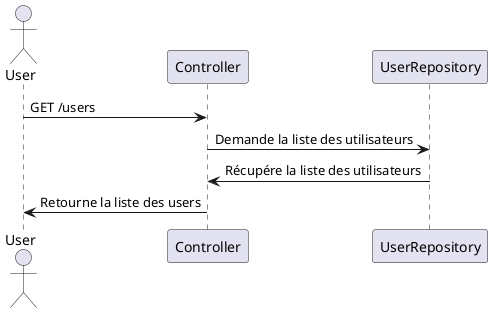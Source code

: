 @startuml

actor User
participant Controller
participant UserRepository

User -> Controller : GET /users
Controller -> UserRepository : Demande la liste des utilisateurs
UserRepository -> Controller : Récupére la liste des utilisateurs
Controller -> User : Retourne la liste des users
@enduml
